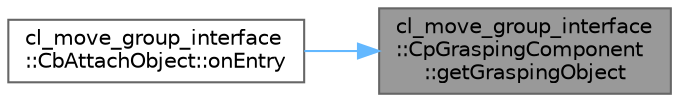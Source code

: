 digraph "cl_move_group_interface::CpGraspingComponent::getGraspingObject"
{
 // LATEX_PDF_SIZE
  bgcolor="transparent";
  edge [fontname=Helvetica,fontsize=10,labelfontname=Helvetica,labelfontsize=10];
  node [fontname=Helvetica,fontsize=10,shape=box,height=0.2,width=0.4];
  rankdir="RL";
  Node1 [label="cl_move_group_interface\l::CpGraspingComponent\l::getGraspingObject",height=0.2,width=0.4,color="gray40", fillcolor="grey60", style="filled", fontcolor="black",tooltip=" "];
  Node1 -> Node2 [dir="back",color="steelblue1",style="solid"];
  Node2 [label="cl_move_group_interface\l::CbAttachObject::onEntry",height=0.2,width=0.4,color="grey40", fillcolor="white", style="filled",URL="$classcl__move__group__interface_1_1CbAttachObject.html#a05cd996ea25ee1b2ae74541a5ec56e98",tooltip=" "];
}

